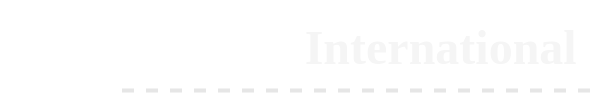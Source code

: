 <mxfile version="15.7.4" type="github">
  <diagram id="8ILNKQSfTaw1d-4dPCgj" name="Page-1">
    <mxGraphModel dx="1102" dy="709" grid="1" gridSize="10" guides="1" tooltips="1" connect="1" arrows="1" fold="1" page="1" pageScale="1" pageWidth="827" pageHeight="1169" math="0" shadow="0">
      <root>
        <mxCell id="0" />
        <mxCell id="1" parent="0" />
        <mxCell id="KtpjlornzU26dVNA0hiR-1" value="&lt;p style=&quot;margin-top: 0pt ; margin-bottom: 0pt ; margin-left: 0in ; text-align: left ; direction: ltr ; unicode-bidi: embed ; word-break: normal&quot;&gt;&lt;span style=&quot;font-size: 18pt&quot;&gt;&lt;font color=&quot;#ffffff&quot;&gt;FlightCo&lt;/font&gt;&amp;nbsp;&lt;/span&gt;&lt;span style=&quot;font-size: 18pt&quot;&gt;&lt;font color=&quot;#f5f5f5&quot;&gt;International&lt;/font&gt;&lt;/span&gt;&lt;span style=&quot;font-size: 18pt ; color: white&quot;&gt;&lt;/span&gt;&lt;/p&gt;" style="text;html=1;strokeColor=none;fillColor=none;align=center;verticalAlign=middle;whiteSpace=wrap;rounded=0;fontFamily=Dancing Script;fontStyle=1;fontSource=https%3A%2F%2Ffonts.googleapis.com%2Fcss%3Ffamily%3DDancing%2BScript;" vertex="1" parent="1">
          <mxGeometry x="51" y="14.25" width="250" height="30" as="geometry" />
        </mxCell>
        <mxCell id="KtpjlornzU26dVNA0hiR-5" value="" style="endArrow=none;html=1;rounded=0;fontFamily=Dancing Script;fontSource=https%3A%2F%2Ffonts.googleapis.com%2Fcss%3Ffamily%3DDancing%2BScript;fontColor=#003366;exitX=0.056;exitY=1.2;exitDx=0;exitDy=0;exitPerimeter=0;dashed=1;strokeWidth=2;strokeColor=#E6E6E6;" edge="1" parent="1" source="KtpjlornzU26dVNA0hiR-1">
          <mxGeometry width="50" height="50" relative="1" as="geometry">
            <mxPoint x="101" y="123.25" as="sourcePoint" />
            <mxPoint x="301" y="50.25" as="targetPoint" />
          </mxGeometry>
        </mxCell>
        <mxCell id="KtpjlornzU26dVNA0hiR-7" value="" style="ellipse;whiteSpace=wrap;html=1;aspect=fixed;rounded=0;fontFamily=Dancing Script;fontSource=https%3A%2F%2Ffonts.googleapis.com%2Fcss%3Ffamily%3DDancing%2BScript;fontColor=#FFFFFF;strokeWidth=2;fillColor=none;strokeColor=#FFFFFF;" vertex="1" parent="1">
          <mxGeometry x="5" y="6.25" width="46" height="46" as="geometry" />
        </mxCell>
        <mxCell id="KtpjlornzU26dVNA0hiR-8" value="" style="ellipse;whiteSpace=wrap;html=1;aspect=fixed;rounded=0;fontFamily=Dancing Script;fontSource=https%3A%2F%2Ffonts.googleapis.com%2Fcss%3Ffamily%3DDancing%2BScript;fontColor=#FFFFFF;fillColor=none;strokeWidth=2;strokeColor=#FFFFFF;" vertex="1" parent="1">
          <mxGeometry x="15" y="16.25" width="33.75" height="33.75" as="geometry" />
        </mxCell>
        <mxCell id="KtpjlornzU26dVNA0hiR-9" value="" style="ellipse;whiteSpace=wrap;html=1;aspect=fixed;rounded=0;fontFamily=Dancing Script;fontSource=https%3A%2F%2Ffonts.googleapis.com%2Fcss%3Ffamily%3DDancing%2BScript;fontColor=#FFFFFF;fillColor=none;strokeWidth=3;strokeColor=#FFFFFF;" vertex="1" parent="1">
          <mxGeometry x="23" y="24.25" width="23.75" height="23.75" as="geometry" />
        </mxCell>
      </root>
    </mxGraphModel>
  </diagram>
</mxfile>

